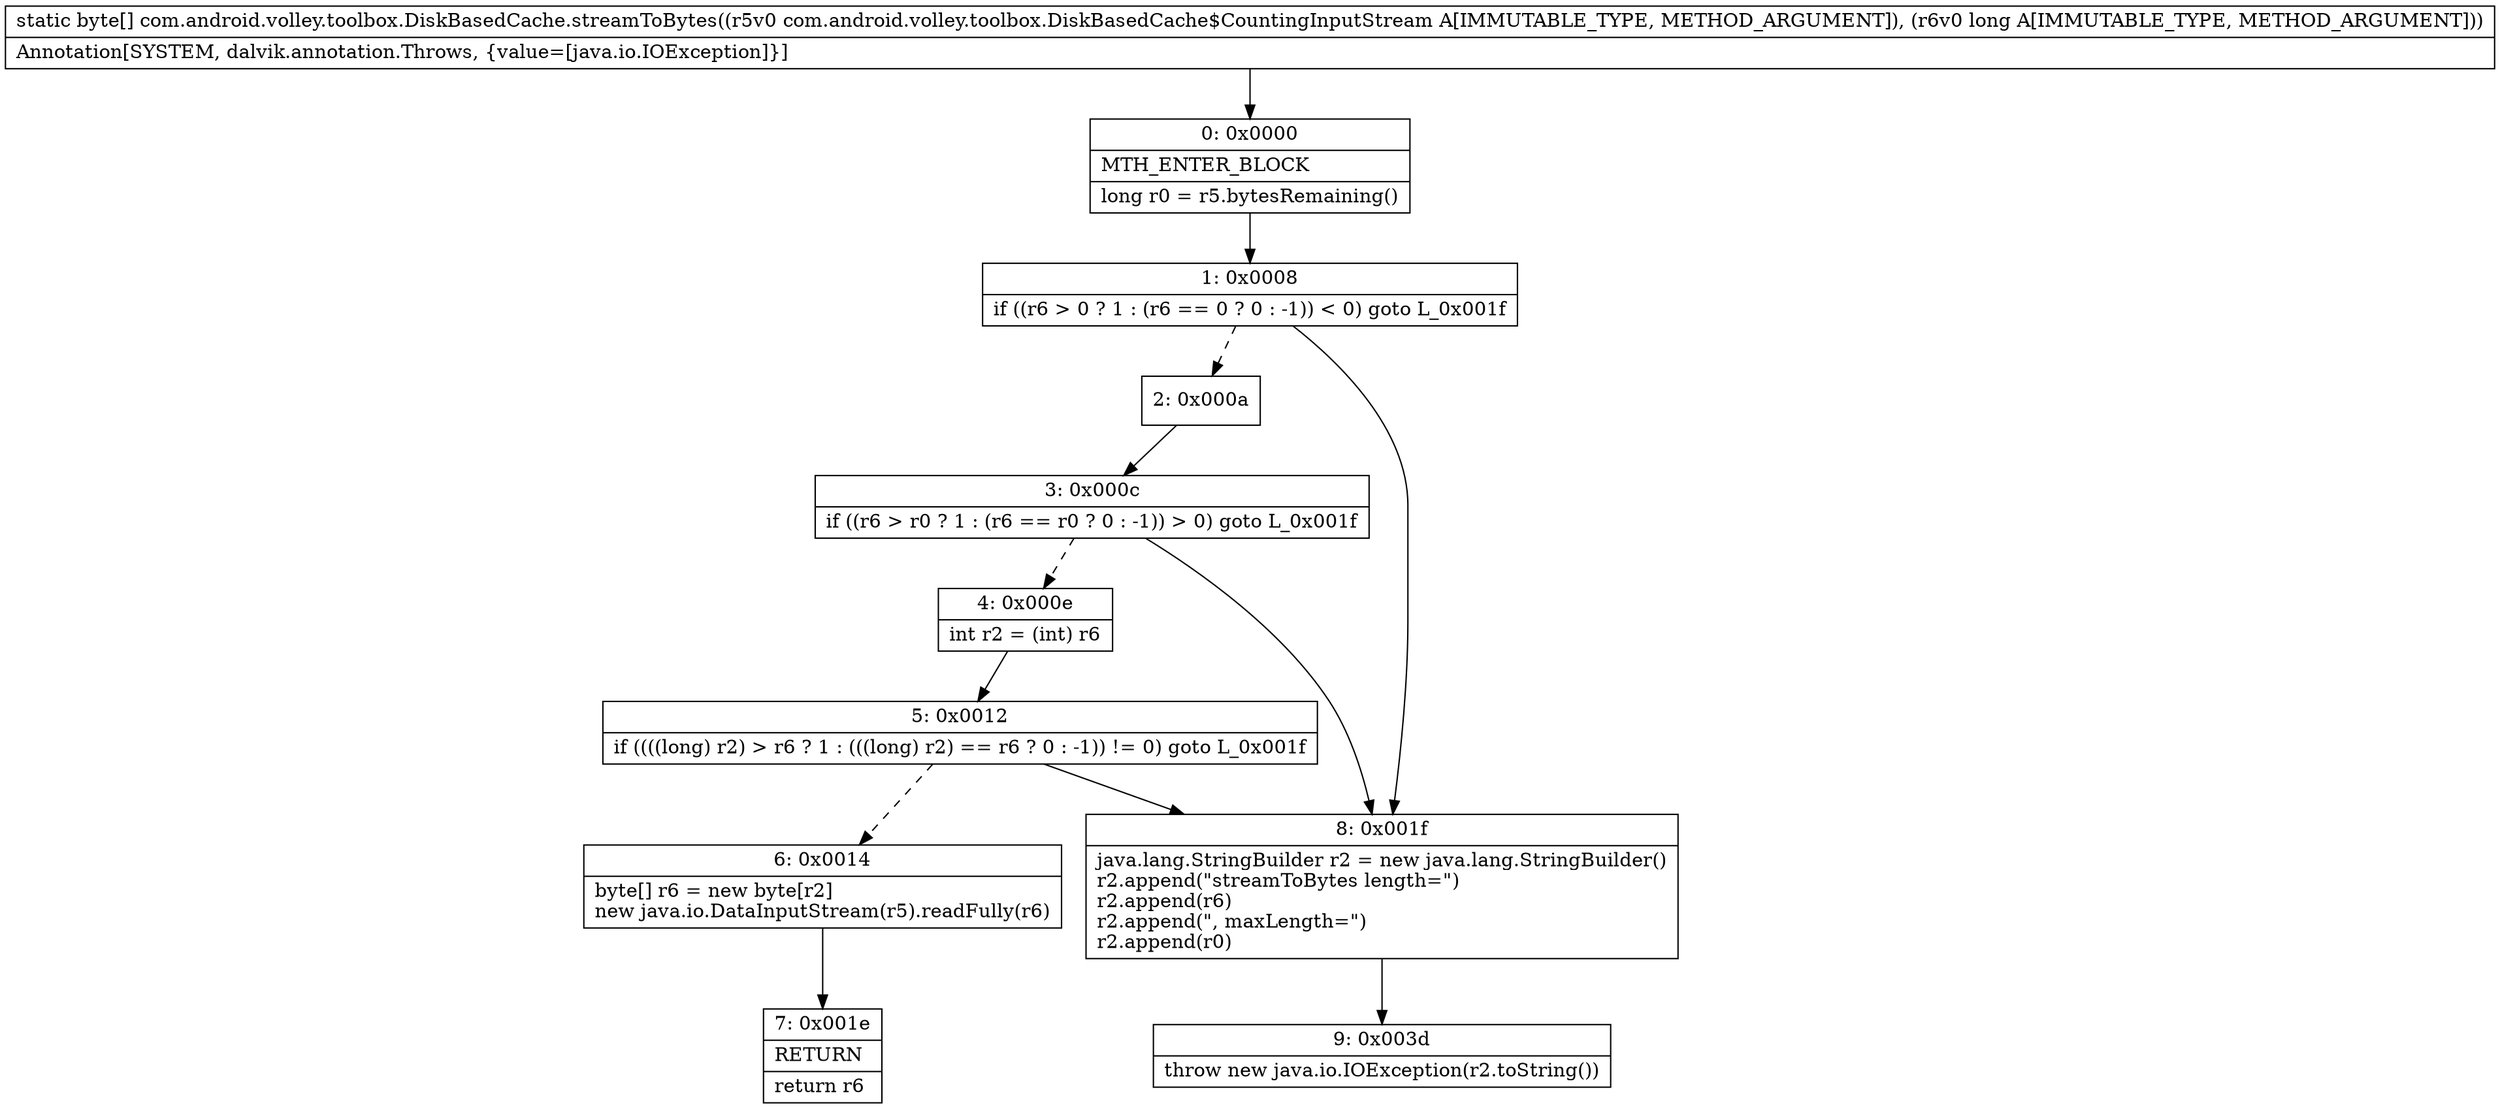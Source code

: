 digraph "CFG forcom.android.volley.toolbox.DiskBasedCache.streamToBytes(Lcom\/android\/volley\/toolbox\/DiskBasedCache$CountingInputStream;J)[B" {
Node_0 [shape=record,label="{0\:\ 0x0000|MTH_ENTER_BLOCK\l|long r0 = r5.bytesRemaining()\l}"];
Node_1 [shape=record,label="{1\:\ 0x0008|if ((r6 \> 0 ? 1 : (r6 == 0 ? 0 : \-1)) \< 0) goto L_0x001f\l}"];
Node_2 [shape=record,label="{2\:\ 0x000a}"];
Node_3 [shape=record,label="{3\:\ 0x000c|if ((r6 \> r0 ? 1 : (r6 == r0 ? 0 : \-1)) \> 0) goto L_0x001f\l}"];
Node_4 [shape=record,label="{4\:\ 0x000e|int r2 = (int) r6\l}"];
Node_5 [shape=record,label="{5\:\ 0x0012|if ((((long) r2) \> r6 ? 1 : (((long) r2) == r6 ? 0 : \-1)) != 0) goto L_0x001f\l}"];
Node_6 [shape=record,label="{6\:\ 0x0014|byte[] r6 = new byte[r2]\lnew java.io.DataInputStream(r5).readFully(r6)\l}"];
Node_7 [shape=record,label="{7\:\ 0x001e|RETURN\l|return r6\l}"];
Node_8 [shape=record,label="{8\:\ 0x001f|java.lang.StringBuilder r2 = new java.lang.StringBuilder()\lr2.append(\"streamToBytes length=\")\lr2.append(r6)\lr2.append(\", maxLength=\")\lr2.append(r0)\l}"];
Node_9 [shape=record,label="{9\:\ 0x003d|throw new java.io.IOException(r2.toString())\l}"];
MethodNode[shape=record,label="{static byte[] com.android.volley.toolbox.DiskBasedCache.streamToBytes((r5v0 com.android.volley.toolbox.DiskBasedCache$CountingInputStream A[IMMUTABLE_TYPE, METHOD_ARGUMENT]), (r6v0 long A[IMMUTABLE_TYPE, METHOD_ARGUMENT]))  | Annotation[SYSTEM, dalvik.annotation.Throws, \{value=[java.io.IOException]\}]\l}"];
MethodNode -> Node_0;
Node_0 -> Node_1;
Node_1 -> Node_2[style=dashed];
Node_1 -> Node_8;
Node_2 -> Node_3;
Node_3 -> Node_4[style=dashed];
Node_3 -> Node_8;
Node_4 -> Node_5;
Node_5 -> Node_6[style=dashed];
Node_5 -> Node_8;
Node_6 -> Node_7;
Node_8 -> Node_9;
}

